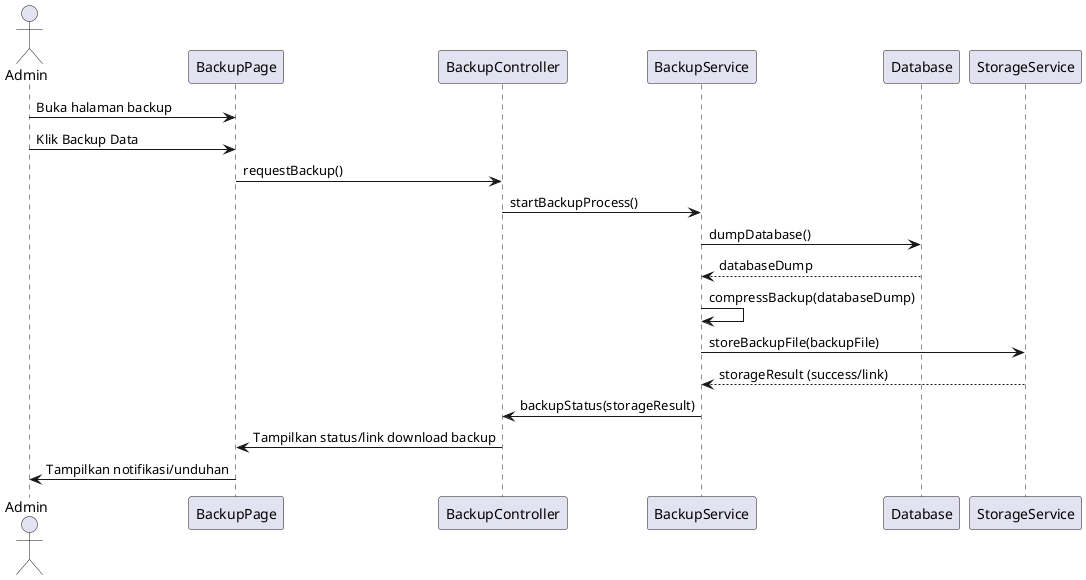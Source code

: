 @startuml
actor Admin
participant "BackupPage" as UI
participant "BackupController" as Controller
participant "BackupService" as Service
participant "Database" as DB
participant "StorageService" as Storage

Admin -> UI : Buka halaman backup
Admin -> UI : Klik Backup Data
UI -> Controller : requestBackup()
Controller -> Service : startBackupProcess()
Service -> DB : dumpDatabase()
DB --> Service : databaseDump
Service -> Service : compressBackup(databaseDump)
Service -> Storage : storeBackupFile(backupFile)
Storage --> Service : storageResult (success/link)
Service -> Controller : backupStatus(storageResult)
Controller -> UI : Tampilkan status/link download backup
UI -> Admin : Tampilkan notifikasi/unduhan
@enduml
